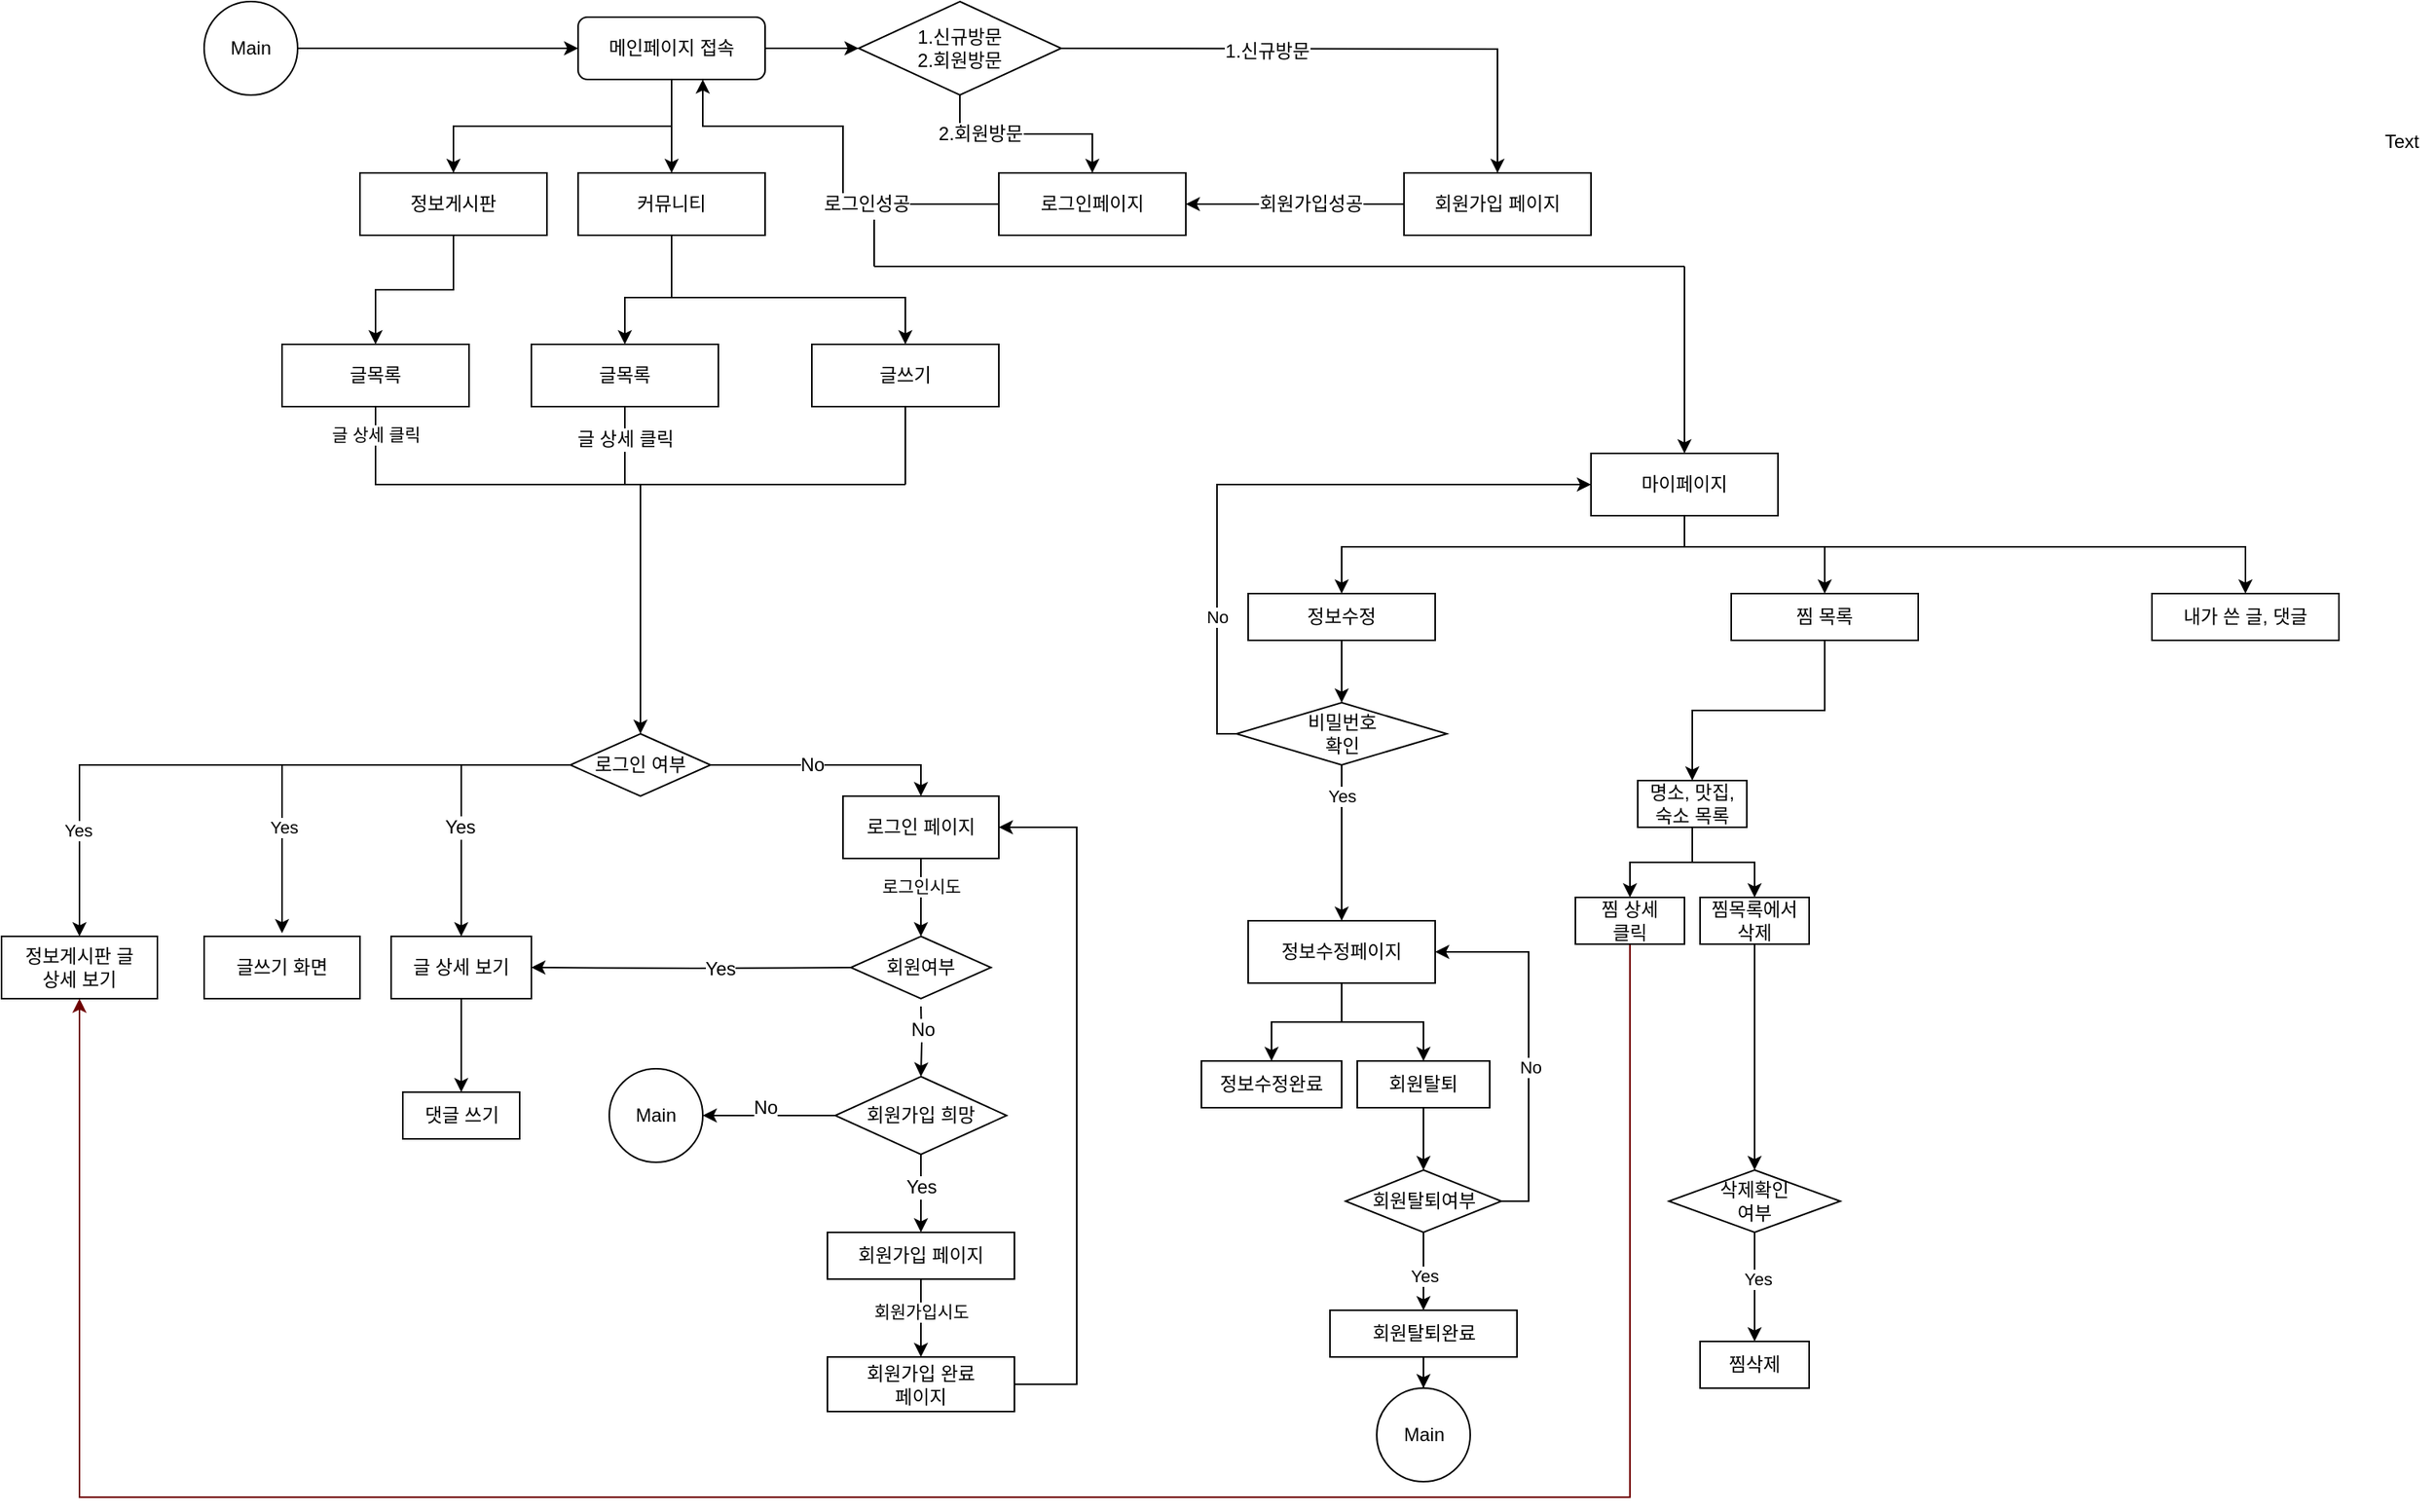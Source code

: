 <mxfile version="13.0.2" type="github">
  <diagram id="C5RBs43oDa-KdzZeNtuy" name="Page-1">
    <mxGraphModel dx="1929" dy="611" grid="1" gridSize="10" guides="1" tooltips="1" connect="1" arrows="1" fold="1" page="1" pageScale="1" pageWidth="827" pageHeight="1169" math="0" shadow="0">
      <root>
        <mxCell id="WIyWlLk6GJQsqaUBKTNV-0" />
        <mxCell id="WIyWlLk6GJQsqaUBKTNV-1" parent="WIyWlLk6GJQsqaUBKTNV-0" />
        <mxCell id="ZX37FnED4WKP7usEXBo2-87" style="edgeStyle=orthogonalEdgeStyle;rounded=0;orthogonalLoop=1;jettySize=auto;html=1;" parent="WIyWlLk6GJQsqaUBKTNV-1" source="ZX37FnED4WKP7usEXBo2-132" target="ZX37FnED4WKP7usEXBo2-97" edge="1">
          <mxGeometry relative="1" as="geometry">
            <mxPoint x="340" y="40" as="sourcePoint" />
          </mxGeometry>
        </mxCell>
        <mxCell id="ZX37FnED4WKP7usEXBo2-88" value="2.회원방문" style="text;html=1;align=center;verticalAlign=middle;resizable=0;points=[];labelBackgroundColor=#ffffff;" parent="ZX37FnED4WKP7usEXBo2-87" connectable="0" vertex="1">
          <mxGeometry x="-0.63" y="13" relative="1" as="geometry">
            <mxPoint x="13" y="13" as="offset" />
          </mxGeometry>
        </mxCell>
        <mxCell id="ZX37FnED4WKP7usEXBo2-89" style="edgeStyle=orthogonalEdgeStyle;rounded=0;orthogonalLoop=1;jettySize=auto;html=1;entryX=0.5;entryY=0;entryDx=0;entryDy=0;" parent="WIyWlLk6GJQsqaUBKTNV-1" target="ZX37FnED4WKP7usEXBo2-100" edge="1">
          <mxGeometry relative="1" as="geometry">
            <mxPoint x="350" y="40" as="sourcePoint" />
          </mxGeometry>
        </mxCell>
        <mxCell id="ZX37FnED4WKP7usEXBo2-90" value="1.신규방문" style="text;html=1;align=center;verticalAlign=middle;resizable=0;points=[];labelBackgroundColor=#ffffff;" parent="ZX37FnED4WKP7usEXBo2-89" connectable="0" vertex="1">
          <mxGeometry x="-0.167" y="-1" relative="1" as="geometry">
            <mxPoint as="offset" />
          </mxGeometry>
        </mxCell>
        <mxCell id="upQrZUUL9ZrLCyDreYXj-0" style="edgeStyle=orthogonalEdgeStyle;rounded=0;orthogonalLoop=1;jettySize=auto;html=1;exitX=1;exitY=0.5;exitDx=0;exitDy=0;entryX=0;entryY=0.5;entryDx=0;entryDy=0;" parent="WIyWlLk6GJQsqaUBKTNV-1" source="ZX37FnED4WKP7usEXBo2-91" target="ZX37FnED4WKP7usEXBo2-132" edge="1">
          <mxGeometry relative="1" as="geometry" />
        </mxCell>
        <mxCell id="upQrZUUL9ZrLCyDreYXj-1" style="edgeStyle=orthogonalEdgeStyle;rounded=0;orthogonalLoop=1;jettySize=auto;html=1;exitX=0.5;exitY=1;exitDx=0;exitDy=0;entryX=0.5;entryY=0;entryDx=0;entryDy=0;" parent="WIyWlLk6GJQsqaUBKTNV-1" source="ZX37FnED4WKP7usEXBo2-91" target="ZX37FnED4WKP7usEXBo2-94" edge="1">
          <mxGeometry relative="1" as="geometry" />
        </mxCell>
        <mxCell id="PnvdCqdYNB6AvmVGDZQ4-1" style="edgeStyle=orthogonalEdgeStyle;rounded=0;orthogonalLoop=1;jettySize=auto;html=1;exitX=0.5;exitY=1;exitDx=0;exitDy=0;entryX=0.5;entryY=0;entryDx=0;entryDy=0;" parent="WIyWlLk6GJQsqaUBKTNV-1" source="ZX37FnED4WKP7usEXBo2-91" target="PnvdCqdYNB6AvmVGDZQ4-0" edge="1">
          <mxGeometry relative="1" as="geometry" />
        </mxCell>
        <mxCell id="ZX37FnED4WKP7usEXBo2-91" value="메인페이지 접속" style="rounded=1;whiteSpace=wrap;html=1;fontSize=12;glass=0;strokeWidth=1;shadow=0;" parent="WIyWlLk6GJQsqaUBKTNV-1" vertex="1">
          <mxGeometry x="70" y="20" width="120" height="40" as="geometry" />
        </mxCell>
        <mxCell id="ZX37FnED4WKP7usEXBo2-92" style="edgeStyle=orthogonalEdgeStyle;rounded=0;orthogonalLoop=1;jettySize=auto;html=1;entryX=0.5;entryY=0;entryDx=0;entryDy=0;" parent="WIyWlLk6GJQsqaUBKTNV-1" source="ZX37FnED4WKP7usEXBo2-94" target="ZX37FnED4WKP7usEXBo2-102" edge="1">
          <mxGeometry relative="1" as="geometry">
            <Array as="points">
              <mxPoint x="130" y="200" />
              <mxPoint x="100" y="200" />
            </Array>
          </mxGeometry>
        </mxCell>
        <mxCell id="ZX37FnED4WKP7usEXBo2-93" style="edgeStyle=orthogonalEdgeStyle;rounded=0;orthogonalLoop=1;jettySize=auto;html=1;entryX=0.5;entryY=0;entryDx=0;entryDy=0;" parent="WIyWlLk6GJQsqaUBKTNV-1" source="ZX37FnED4WKP7usEXBo2-94" target="ZX37FnED4WKP7usEXBo2-104" edge="1">
          <mxGeometry relative="1" as="geometry">
            <Array as="points">
              <mxPoint x="130" y="200" />
              <mxPoint x="280" y="200" />
            </Array>
          </mxGeometry>
        </mxCell>
        <mxCell id="ZX37FnED4WKP7usEXBo2-94" value="커뮤니티" style="rounded=0;whiteSpace=wrap;html=1;" parent="WIyWlLk6GJQsqaUBKTNV-1" vertex="1">
          <mxGeometry x="70" y="120" width="120" height="40" as="geometry" />
        </mxCell>
        <mxCell id="ZX37FnED4WKP7usEXBo2-95" style="edgeStyle=orthogonalEdgeStyle;rounded=0;orthogonalLoop=1;jettySize=auto;html=1;exitX=0;exitY=0.5;exitDx=0;exitDy=0;" parent="WIyWlLk6GJQsqaUBKTNV-1" source="ZX37FnED4WKP7usEXBo2-97" edge="1">
          <mxGeometry relative="1" as="geometry">
            <Array as="points">
              <mxPoint x="240" y="140" />
              <mxPoint x="240" y="90" />
              <mxPoint x="150" y="90" />
            </Array>
            <mxPoint x="150" y="60" as="targetPoint" />
          </mxGeometry>
        </mxCell>
        <mxCell id="ZX37FnED4WKP7usEXBo2-96" value="로그인성공" style="text;html=1;align=center;verticalAlign=middle;resizable=0;points=[];labelBackgroundColor=#ffffff;" parent="ZX37FnED4WKP7usEXBo2-95" connectable="0" vertex="1">
          <mxGeometry x="-0.37" relative="1" as="geometry">
            <mxPoint as="offset" />
          </mxGeometry>
        </mxCell>
        <mxCell id="ZX37FnED4WKP7usEXBo2-97" value="로그인페이지" style="rounded=0;whiteSpace=wrap;html=1;" parent="WIyWlLk6GJQsqaUBKTNV-1" vertex="1">
          <mxGeometry x="340" y="120" width="120" height="40" as="geometry" />
        </mxCell>
        <mxCell id="ZX37FnED4WKP7usEXBo2-98" style="edgeStyle=orthogonalEdgeStyle;rounded=0;orthogonalLoop=1;jettySize=auto;html=1;exitX=0;exitY=0.5;exitDx=0;exitDy=0;" parent="WIyWlLk6GJQsqaUBKTNV-1" source="ZX37FnED4WKP7usEXBo2-100" target="ZX37FnED4WKP7usEXBo2-97" edge="1">
          <mxGeometry relative="1" as="geometry" />
        </mxCell>
        <mxCell id="ZX37FnED4WKP7usEXBo2-99" value="회원가입성공" style="text;html=1;align=center;verticalAlign=middle;resizable=0;points=[];labelBackgroundColor=#ffffff;" parent="ZX37FnED4WKP7usEXBo2-98" connectable="0" vertex="1">
          <mxGeometry x="0.26" y="-1" relative="1" as="geometry">
            <mxPoint x="28" y="1" as="offset" />
          </mxGeometry>
        </mxCell>
        <mxCell id="ZX37FnED4WKP7usEXBo2-100" value="회원가입 페이지" style="rounded=0;whiteSpace=wrap;html=1;" parent="WIyWlLk6GJQsqaUBKTNV-1" vertex="1">
          <mxGeometry x="600" y="120" width="120" height="40" as="geometry" />
        </mxCell>
        <mxCell id="ZX37FnED4WKP7usEXBo2-102" value="글목록" style="rounded=0;whiteSpace=wrap;html=1;" parent="WIyWlLk6GJQsqaUBKTNV-1" vertex="1">
          <mxGeometry x="40" y="230" width="120" height="40" as="geometry" />
        </mxCell>
        <mxCell id="ZX37FnED4WKP7usEXBo2-104" value="글쓰기" style="rounded=0;whiteSpace=wrap;html=1;" parent="WIyWlLk6GJQsqaUBKTNV-1" vertex="1">
          <mxGeometry x="220" y="230" width="120" height="40" as="geometry" />
        </mxCell>
        <mxCell id="ZX37FnED4WKP7usEXBo2-132" value="1.신규방문&lt;br&gt;2.회원방문" style="rhombus;whiteSpace=wrap;html=1;" parent="WIyWlLk6GJQsqaUBKTNV-1" vertex="1">
          <mxGeometry x="250" y="10" width="130" height="60" as="geometry" />
        </mxCell>
        <mxCell id="vV5yDEq1qWFIrJlT6Lfv-10" value="" style="endArrow=none;html=1;entryX=0.5;entryY=1;entryDx=0;entryDy=0;" parent="WIyWlLk6GJQsqaUBKTNV-1" target="ZX37FnED4WKP7usEXBo2-102" edge="1">
          <mxGeometry width="50" height="50" relative="1" as="geometry">
            <mxPoint x="100" y="320" as="sourcePoint" />
            <mxPoint x="440" y="270" as="targetPoint" />
          </mxGeometry>
        </mxCell>
        <mxCell id="vV5yDEq1qWFIrJlT6Lfv-11" value="글 상세 클릭" style="text;html=1;align=center;verticalAlign=middle;resizable=0;points=[];labelBackgroundColor=#ffffff;" parent="vV5yDEq1qWFIrJlT6Lfv-10" vertex="1" connectable="0">
          <mxGeometry x="-0.416" relative="1" as="geometry">
            <mxPoint y="-15" as="offset" />
          </mxGeometry>
        </mxCell>
        <mxCell id="vV5yDEq1qWFIrJlT6Lfv-12" value="" style="endArrow=none;html=1;" parent="WIyWlLk6GJQsqaUBKTNV-1" edge="1">
          <mxGeometry width="50" height="50" relative="1" as="geometry">
            <mxPoint x="100" y="320" as="sourcePoint" />
            <mxPoint x="280" y="320" as="targetPoint" />
          </mxGeometry>
        </mxCell>
        <mxCell id="vV5yDEq1qWFIrJlT6Lfv-13" value="" style="endArrow=none;html=1;" parent="WIyWlLk6GJQsqaUBKTNV-1" edge="1">
          <mxGeometry width="50" height="50" relative="1" as="geometry">
            <mxPoint x="280" y="320" as="sourcePoint" />
            <mxPoint x="280" y="270" as="targetPoint" />
          </mxGeometry>
        </mxCell>
        <mxCell id="vV5yDEq1qWFIrJlT6Lfv-18" style="edgeStyle=orthogonalEdgeStyle;rounded=0;orthogonalLoop=1;jettySize=auto;html=1;entryX=0.5;entryY=0;entryDx=0;entryDy=0;" parent="WIyWlLk6GJQsqaUBKTNV-1" source="vV5yDEq1qWFIrJlT6Lfv-15" target="vV5yDEq1qWFIrJlT6Lfv-17" edge="1">
          <mxGeometry relative="1" as="geometry" />
        </mxCell>
        <mxCell id="waT6Qo9IjC3C06BuvGMC-1" value="No" style="text;html=1;align=center;verticalAlign=middle;resizable=0;points=[];labelBackgroundColor=#ffffff;" parent="vV5yDEq1qWFIrJlT6Lfv-18" vertex="1" connectable="0">
          <mxGeometry x="0.107" y="1" relative="1" as="geometry">
            <mxPoint x="-21" y="1" as="offset" />
          </mxGeometry>
        </mxCell>
        <mxCell id="vV5yDEq1qWFIrJlT6Lfv-21" style="edgeStyle=orthogonalEdgeStyle;rounded=0;orthogonalLoop=1;jettySize=auto;html=1;entryX=0.5;entryY=0;entryDx=0;entryDy=0;" parent="WIyWlLk6GJQsqaUBKTNV-1" source="vV5yDEq1qWFIrJlT6Lfv-15" target="vV5yDEq1qWFIrJlT6Lfv-16" edge="1">
          <mxGeometry relative="1" as="geometry" />
        </mxCell>
        <mxCell id="waT6Qo9IjC3C06BuvGMC-0" value="Yes" style="text;html=1;align=center;verticalAlign=middle;resizable=0;points=[];labelBackgroundColor=#ffffff;" parent="vV5yDEq1qWFIrJlT6Lfv-21" vertex="1" connectable="0">
          <mxGeometry x="0.216" y="-1" relative="1" as="geometry">
            <mxPoint as="offset" />
          </mxGeometry>
        </mxCell>
        <mxCell id="GLN300QRYESgEG5njMZF-10" style="edgeStyle=orthogonalEdgeStyle;rounded=0;orthogonalLoop=1;jettySize=auto;html=1;exitX=0;exitY=0.5;exitDx=0;exitDy=0;" parent="WIyWlLk6GJQsqaUBKTNV-1" source="vV5yDEq1qWFIrJlT6Lfv-15" edge="1">
          <mxGeometry relative="1" as="geometry">
            <mxPoint x="-120" y="608" as="targetPoint" />
            <Array as="points">
              <mxPoint x="-120" y="500" />
              <mxPoint x="-120" y="608" />
            </Array>
          </mxGeometry>
        </mxCell>
        <mxCell id="GLN300QRYESgEG5njMZF-11" value="Yes" style="edgeLabel;html=1;align=center;verticalAlign=middle;resizable=0;points=[];" parent="GLN300QRYESgEG5njMZF-10" vertex="1" connectable="0">
          <mxGeometry x="-0.17" relative="1" as="geometry">
            <mxPoint x="-63" y="40" as="offset" />
          </mxGeometry>
        </mxCell>
        <mxCell id="ZqrZnDmUstioRYY1Gfzt-35" style="edgeStyle=orthogonalEdgeStyle;rounded=0;orthogonalLoop=1;jettySize=auto;html=1;entryX=0.5;entryY=0;entryDx=0;entryDy=0;" parent="WIyWlLk6GJQsqaUBKTNV-1" source="vV5yDEq1qWFIrJlT6Lfv-15" target="ZqrZnDmUstioRYY1Gfzt-34" edge="1">
          <mxGeometry relative="1" as="geometry" />
        </mxCell>
        <mxCell id="ZqrZnDmUstioRYY1Gfzt-36" value="Yes" style="edgeLabel;html=1;align=center;verticalAlign=middle;resizable=0;points=[];" parent="ZqrZnDmUstioRYY1Gfzt-35" vertex="1" connectable="0">
          <mxGeometry x="0.482" y="42" relative="1" as="geometry">
            <mxPoint x="-43" y="42" as="offset" />
          </mxGeometry>
        </mxCell>
        <mxCell id="vV5yDEq1qWFIrJlT6Lfv-15" value="로그인 여부" style="rhombus;whiteSpace=wrap;html=1;" parent="WIyWlLk6GJQsqaUBKTNV-1" vertex="1">
          <mxGeometry x="65" y="480" width="90" height="40" as="geometry" />
        </mxCell>
        <mxCell id="vV5yDEq1qWFIrJlT6Lfv-23" style="edgeStyle=orthogonalEdgeStyle;rounded=0;orthogonalLoop=1;jettySize=auto;html=1;" parent="WIyWlLk6GJQsqaUBKTNV-1" source="vV5yDEq1qWFIrJlT6Lfv-16" target="vV5yDEq1qWFIrJlT6Lfv-22" edge="1">
          <mxGeometry relative="1" as="geometry">
            <mxPoint x="-5" y="690" as="targetPoint" />
          </mxGeometry>
        </mxCell>
        <mxCell id="vV5yDEq1qWFIrJlT6Lfv-16" value="글 상세 보기" style="rounded=0;whiteSpace=wrap;html=1;" parent="WIyWlLk6GJQsqaUBKTNV-1" vertex="1">
          <mxGeometry x="-50" y="610" width="90" height="40" as="geometry" />
        </mxCell>
        <mxCell id="vV5yDEq1qWFIrJlT6Lfv-26" style="edgeStyle=orthogonalEdgeStyle;rounded=0;orthogonalLoop=1;jettySize=auto;html=1;entryX=0.5;entryY=0;entryDx=0;entryDy=0;" parent="WIyWlLk6GJQsqaUBKTNV-1" source="vV5yDEq1qWFIrJlT6Lfv-17" target="GLN300QRYESgEG5njMZF-4" edge="1">
          <mxGeometry relative="1" as="geometry">
            <mxPoint x="290" y="605" as="targetPoint" />
            <Array as="points">
              <mxPoint x="290" y="570" />
              <mxPoint x="290" y="570" />
            </Array>
          </mxGeometry>
        </mxCell>
        <mxCell id="GLN300QRYESgEG5njMZF-5" value="로그인시도" style="edgeLabel;html=1;align=center;verticalAlign=middle;resizable=0;points=[];" parent="vV5yDEq1qWFIrJlT6Lfv-26" vertex="1" connectable="0">
          <mxGeometry x="-0.28" relative="1" as="geometry">
            <mxPoint as="offset" />
          </mxGeometry>
        </mxCell>
        <mxCell id="vV5yDEq1qWFIrJlT6Lfv-17" value="로그인 페이지" style="rounded=0;whiteSpace=wrap;html=1;" parent="WIyWlLk6GJQsqaUBKTNV-1" vertex="1">
          <mxGeometry x="240" y="520" width="100" height="40" as="geometry" />
        </mxCell>
        <mxCell id="vV5yDEq1qWFIrJlT6Lfv-22" value="댓글 쓰기" style="rounded=0;whiteSpace=wrap;html=1;" parent="WIyWlLk6GJQsqaUBKTNV-1" vertex="1">
          <mxGeometry x="-42.5" y="710" width="75" height="30" as="geometry" />
        </mxCell>
        <mxCell id="vV5yDEq1qWFIrJlT6Lfv-27" style="edgeStyle=orthogonalEdgeStyle;rounded=0;orthogonalLoop=1;jettySize=auto;html=1;entryX=1;entryY=0.5;entryDx=0;entryDy=0;" parent="WIyWlLk6GJQsqaUBKTNV-1" target="vV5yDEq1qWFIrJlT6Lfv-16" edge="1">
          <mxGeometry relative="1" as="geometry">
            <mxPoint x="250" y="630" as="sourcePoint" />
          </mxGeometry>
        </mxCell>
        <mxCell id="vV5yDEq1qWFIrJlT6Lfv-28" value="Yes" style="text;html=1;align=center;verticalAlign=middle;resizable=0;points=[];labelBackgroundColor=#ffffff;" parent="vV5yDEq1qWFIrJlT6Lfv-27" vertex="1" connectable="0">
          <mxGeometry x="-0.15" relative="1" as="geometry">
            <mxPoint as="offset" />
          </mxGeometry>
        </mxCell>
        <mxCell id="vV5yDEq1qWFIrJlT6Lfv-30" value="" style="edgeStyle=orthogonalEdgeStyle;rounded=0;orthogonalLoop=1;jettySize=auto;html=1;" parent="WIyWlLk6GJQsqaUBKTNV-1" target="vV5yDEq1qWFIrJlT6Lfv-29" edge="1">
          <mxGeometry relative="1" as="geometry">
            <mxPoint x="290" y="655" as="sourcePoint" />
          </mxGeometry>
        </mxCell>
        <mxCell id="waT6Qo9IjC3C06BuvGMC-2" value="No" style="text;html=1;align=center;verticalAlign=middle;resizable=0;points=[];labelBackgroundColor=#ffffff;" parent="vV5yDEq1qWFIrJlT6Lfv-30" vertex="1" connectable="0">
          <mxGeometry x="-0.369" relative="1" as="geometry">
            <mxPoint as="offset" />
          </mxGeometry>
        </mxCell>
        <mxCell id="vV5yDEq1qWFIrJlT6Lfv-39" style="edgeStyle=orthogonalEdgeStyle;rounded=0;orthogonalLoop=1;jettySize=auto;html=1;entryX=0.5;entryY=0;entryDx=0;entryDy=0;" parent="WIyWlLk6GJQsqaUBKTNV-1" source="vV5yDEq1qWFIrJlT6Lfv-29" target="vV5yDEq1qWFIrJlT6Lfv-32" edge="1">
          <mxGeometry relative="1" as="geometry">
            <Array as="points">
              <mxPoint x="290" y="770" />
              <mxPoint x="290" y="770" />
            </Array>
          </mxGeometry>
        </mxCell>
        <mxCell id="vV5yDEq1qWFIrJlT6Lfv-43" value="Yes" style="text;html=1;align=center;verticalAlign=middle;resizable=0;points=[];labelBackgroundColor=#ffffff;" parent="vV5yDEq1qWFIrJlT6Lfv-39" vertex="1" connectable="0">
          <mxGeometry x="0.193" y="1" relative="1" as="geometry">
            <mxPoint x="-1.02" y="-9.7" as="offset" />
          </mxGeometry>
        </mxCell>
        <mxCell id="5jIitdbKcp0d3cPYqX7F-1" style="edgeStyle=orthogonalEdgeStyle;rounded=0;orthogonalLoop=1;jettySize=auto;html=1;entryX=1;entryY=0.5;entryDx=0;entryDy=0;" parent="WIyWlLk6GJQsqaUBKTNV-1" source="vV5yDEq1qWFIrJlT6Lfv-29" target="5jIitdbKcp0d3cPYqX7F-0" edge="1">
          <mxGeometry relative="1" as="geometry" />
        </mxCell>
        <mxCell id="vV5yDEq1qWFIrJlT6Lfv-29" value="회원가입 희망" style="rhombus;whiteSpace=wrap;html=1;fillColor=none;strokeColor=#000000;" parent="WIyWlLk6GJQsqaUBKTNV-1" vertex="1">
          <mxGeometry x="235" y="700" width="110" height="50" as="geometry" />
        </mxCell>
        <mxCell id="vV5yDEq1qWFIrJlT6Lfv-42" style="edgeStyle=orthogonalEdgeStyle;rounded=0;orthogonalLoop=1;jettySize=auto;html=1;entryX=1;entryY=0.5;entryDx=0;entryDy=0;" parent="WIyWlLk6GJQsqaUBKTNV-1" source="vV5yDEq1qWFIrJlT6Lfv-31" target="vV5yDEq1qWFIrJlT6Lfv-17" edge="1">
          <mxGeometry relative="1" as="geometry">
            <mxPoint x="460" y="680" as="targetPoint" />
            <Array as="points">
              <mxPoint x="390" y="898" />
              <mxPoint x="390" y="540" />
            </Array>
          </mxGeometry>
        </mxCell>
        <mxCell id="vV5yDEq1qWFIrJlT6Lfv-31" value="회원가입 완료&lt;br&gt;페이지" style="rounded=0;whiteSpace=wrap;html=1;" parent="WIyWlLk6GJQsqaUBKTNV-1" vertex="1">
          <mxGeometry x="230" y="880" width="120" height="35" as="geometry" />
        </mxCell>
        <mxCell id="vV5yDEq1qWFIrJlT6Lfv-40" style="edgeStyle=orthogonalEdgeStyle;rounded=0;orthogonalLoop=1;jettySize=auto;html=1;" parent="WIyWlLk6GJQsqaUBKTNV-1" source="vV5yDEq1qWFIrJlT6Lfv-32" target="vV5yDEq1qWFIrJlT6Lfv-31" edge="1">
          <mxGeometry relative="1" as="geometry" />
        </mxCell>
        <mxCell id="GLN300QRYESgEG5njMZF-6" value="회원가입시도" style="edgeLabel;html=1;align=center;verticalAlign=middle;resizable=0;points=[];" parent="vV5yDEq1qWFIrJlT6Lfv-40" vertex="1" connectable="0">
          <mxGeometry x="-0.156" relative="1" as="geometry">
            <mxPoint as="offset" />
          </mxGeometry>
        </mxCell>
        <mxCell id="vV5yDEq1qWFIrJlT6Lfv-32" value="회원가입 페이지" style="rounded=0;whiteSpace=wrap;html=1;" parent="WIyWlLk6GJQsqaUBKTNV-1" vertex="1">
          <mxGeometry x="230" y="800" width="120" height="30" as="geometry" />
        </mxCell>
        <mxCell id="GLN300QRYESgEG5njMZF-4" value="회원여부" style="rhombus;whiteSpace=wrap;html=1;" parent="WIyWlLk6GJQsqaUBKTNV-1" vertex="1">
          <mxGeometry x="245" y="610" width="90" height="40" as="geometry" />
        </mxCell>
        <mxCell id="GLN300QRYESgEG5njMZF-9" value="글쓰기 화면" style="rounded=0;whiteSpace=wrap;html=1;" parent="WIyWlLk6GJQsqaUBKTNV-1" vertex="1">
          <mxGeometry x="-170" y="610" width="100" height="40" as="geometry" />
        </mxCell>
        <mxCell id="PnvdCqdYNB6AvmVGDZQ4-3" style="edgeStyle=orthogonalEdgeStyle;rounded=0;orthogonalLoop=1;jettySize=auto;html=1;entryX=0.5;entryY=0;entryDx=0;entryDy=0;" parent="WIyWlLk6GJQsqaUBKTNV-1" source="PnvdCqdYNB6AvmVGDZQ4-0" target="PnvdCqdYNB6AvmVGDZQ4-2" edge="1">
          <mxGeometry relative="1" as="geometry" />
        </mxCell>
        <mxCell id="PnvdCqdYNB6AvmVGDZQ4-0" value="정보게시판" style="rounded=0;whiteSpace=wrap;html=1;" parent="WIyWlLk6GJQsqaUBKTNV-1" vertex="1">
          <mxGeometry x="-70" y="120" width="120" height="40" as="geometry" />
        </mxCell>
        <mxCell id="PnvdCqdYNB6AvmVGDZQ4-4" style="edgeStyle=orthogonalEdgeStyle;rounded=0;orthogonalLoop=1;jettySize=auto;html=1;exitX=0.5;exitY=1;exitDx=0;exitDy=0;entryX=0.5;entryY=0;entryDx=0;entryDy=0;" parent="WIyWlLk6GJQsqaUBKTNV-1" source="PnvdCqdYNB6AvmVGDZQ4-2" target="vV5yDEq1qWFIrJlT6Lfv-15" edge="1">
          <mxGeometry relative="1" as="geometry">
            <Array as="points">
              <mxPoint x="-60" y="320" />
              <mxPoint x="110" y="320" />
            </Array>
          </mxGeometry>
        </mxCell>
        <mxCell id="PnvdCqdYNB6AvmVGDZQ4-5" value="글 상세 클릭" style="edgeLabel;html=1;align=center;verticalAlign=middle;resizable=0;points=[];" parent="PnvdCqdYNB6AvmVGDZQ4-4" vertex="1" connectable="0">
          <mxGeometry x="-0.834" y="-1" relative="1" as="geometry">
            <mxPoint x="1" y="-14" as="offset" />
          </mxGeometry>
        </mxCell>
        <mxCell id="PnvdCqdYNB6AvmVGDZQ4-2" value="글목록" style="rounded=0;whiteSpace=wrap;html=1;" parent="WIyWlLk6GJQsqaUBKTNV-1" vertex="1">
          <mxGeometry x="-120" y="230" width="120" height="40" as="geometry" />
        </mxCell>
        <mxCell id="9_98LAGcsNJI7AEIF0RN-3" value="" style="endArrow=none;html=1;" parent="WIyWlLk6GJQsqaUBKTNV-1" edge="1">
          <mxGeometry width="50" height="50" relative="1" as="geometry">
            <mxPoint x="260" y="150" as="sourcePoint" />
            <mxPoint x="260" y="180" as="targetPoint" />
          </mxGeometry>
        </mxCell>
        <mxCell id="9_98LAGcsNJI7AEIF0RN-4" value="" style="endArrow=none;html=1;" parent="WIyWlLk6GJQsqaUBKTNV-1" edge="1">
          <mxGeometry width="50" height="50" relative="1" as="geometry">
            <mxPoint x="260" y="180" as="sourcePoint" />
            <mxPoint x="780" y="180" as="targetPoint" />
          </mxGeometry>
        </mxCell>
        <mxCell id="9_98LAGcsNJI7AEIF0RN-5" value="" style="endArrow=classic;html=1;" parent="WIyWlLk6GJQsqaUBKTNV-1" edge="1">
          <mxGeometry width="50" height="50" relative="1" as="geometry">
            <mxPoint x="780" y="180" as="sourcePoint" />
            <mxPoint x="780" y="300" as="targetPoint" />
          </mxGeometry>
        </mxCell>
        <mxCell id="9_98LAGcsNJI7AEIF0RN-15" style="edgeStyle=orthogonalEdgeStyle;rounded=0;orthogonalLoop=1;jettySize=auto;html=1;entryX=0.5;entryY=0;entryDx=0;entryDy=0;" parent="WIyWlLk6GJQsqaUBKTNV-1" source="9_98LAGcsNJI7AEIF0RN-6" target="9_98LAGcsNJI7AEIF0RN-13" edge="1">
          <mxGeometry relative="1" as="geometry">
            <Array as="points">
              <mxPoint x="780" y="360" />
              <mxPoint x="870" y="360" />
            </Array>
          </mxGeometry>
        </mxCell>
        <mxCell id="9_98LAGcsNJI7AEIF0RN-16" style="edgeStyle=orthogonalEdgeStyle;rounded=0;orthogonalLoop=1;jettySize=auto;html=1;entryX=0.5;entryY=0;entryDx=0;entryDy=0;" parent="WIyWlLk6GJQsqaUBKTNV-1" target="9_98LAGcsNJI7AEIF0RN-12" edge="1">
          <mxGeometry relative="1" as="geometry">
            <mxPoint x="780" y="340" as="sourcePoint" />
            <Array as="points">
              <mxPoint x="780" y="360" />
              <mxPoint x="1140" y="360" />
            </Array>
          </mxGeometry>
        </mxCell>
        <mxCell id="aLojjY9KPLIzhAx5LPAh-0" style="edgeStyle=orthogonalEdgeStyle;rounded=0;orthogonalLoop=1;jettySize=auto;html=1;entryX=0.5;entryY=0;entryDx=0;entryDy=0;" parent="WIyWlLk6GJQsqaUBKTNV-1" source="9_98LAGcsNJI7AEIF0RN-6" target="9_98LAGcsNJI7AEIF0RN-9" edge="1">
          <mxGeometry relative="1" as="geometry">
            <Array as="points">
              <mxPoint x="780" y="360" />
              <mxPoint x="560" y="360" />
            </Array>
            <mxPoint x="640" y="380" as="targetPoint" />
          </mxGeometry>
        </mxCell>
        <mxCell id="9_98LAGcsNJI7AEIF0RN-6" value="마이페이지" style="rounded=0;whiteSpace=wrap;html=1;" parent="WIyWlLk6GJQsqaUBKTNV-1" vertex="1">
          <mxGeometry x="720" y="300" width="120" height="40" as="geometry" />
        </mxCell>
        <mxCell id="9_98LAGcsNJI7AEIF0RN-8" value="Text" style="text;html=1;align=center;verticalAlign=middle;resizable=0;points=[];autosize=1;" parent="WIyWlLk6GJQsqaUBKTNV-1" vertex="1">
          <mxGeometry x="1220" y="90" width="40" height="20" as="geometry" />
        </mxCell>
        <mxCell id="aLojjY9KPLIzhAx5LPAh-4" style="edgeStyle=orthogonalEdgeStyle;rounded=0;orthogonalLoop=1;jettySize=auto;html=1;entryX=0.5;entryY=0;entryDx=0;entryDy=0;" parent="WIyWlLk6GJQsqaUBKTNV-1" source="9_98LAGcsNJI7AEIF0RN-9" target="aLojjY9KPLIzhAx5LPAh-1" edge="1">
          <mxGeometry relative="1" as="geometry">
            <Array as="points">
              <mxPoint x="560" y="440" />
              <mxPoint x="560" y="440" />
            </Array>
          </mxGeometry>
        </mxCell>
        <mxCell id="9_98LAGcsNJI7AEIF0RN-9" value="정보수정" style="rounded=0;whiteSpace=wrap;html=1;" parent="WIyWlLk6GJQsqaUBKTNV-1" vertex="1">
          <mxGeometry x="500" y="390" width="120" height="30" as="geometry" />
        </mxCell>
        <mxCell id="9_98LAGcsNJI7AEIF0RN-12" value="내가 쓴 글, 댓글" style="rounded=0;whiteSpace=wrap;html=1;" parent="WIyWlLk6GJQsqaUBKTNV-1" vertex="1">
          <mxGeometry x="1080" y="390" width="120" height="30" as="geometry" />
        </mxCell>
        <mxCell id="ZqrZnDmUstioRYY1Gfzt-31" style="edgeStyle=orthogonalEdgeStyle;rounded=0;orthogonalLoop=1;jettySize=auto;html=1;entryX=0.5;entryY=0;entryDx=0;entryDy=0;" parent="WIyWlLk6GJQsqaUBKTNV-1" source="9_98LAGcsNJI7AEIF0RN-13" target="ZqrZnDmUstioRYY1Gfzt-0" edge="1">
          <mxGeometry relative="1" as="geometry" />
        </mxCell>
        <mxCell id="9_98LAGcsNJI7AEIF0RN-13" value="찜 목록" style="rounded=0;whiteSpace=wrap;html=1;" parent="WIyWlLk6GJQsqaUBKTNV-1" vertex="1">
          <mxGeometry x="810" y="390" width="120" height="30" as="geometry" />
        </mxCell>
        <mxCell id="aLojjY9KPLIzhAx5LPAh-6" style="edgeStyle=orthogonalEdgeStyle;rounded=0;orthogonalLoop=1;jettySize=auto;html=1;entryX=0.5;entryY=0;entryDx=0;entryDy=0;" parent="WIyWlLk6GJQsqaUBKTNV-1" source="aLojjY9KPLIzhAx5LPAh-1" target="aLojjY9KPLIzhAx5LPAh-5" edge="1">
          <mxGeometry relative="1" as="geometry" />
        </mxCell>
        <mxCell id="aLojjY9KPLIzhAx5LPAh-11" value="Yes" style="edgeLabel;html=1;align=center;verticalAlign=middle;resizable=0;points=[];" parent="aLojjY9KPLIzhAx5LPAh-6" vertex="1" connectable="0">
          <mxGeometry x="-0.836" relative="1" as="geometry">
            <mxPoint y="11.55" as="offset" />
          </mxGeometry>
        </mxCell>
        <mxCell id="aLojjY9KPLIzhAx5LPAh-19" style="edgeStyle=orthogonalEdgeStyle;rounded=0;orthogonalLoop=1;jettySize=auto;html=1;entryX=0;entryY=0.5;entryDx=0;entryDy=0;exitX=0;exitY=0.5;exitDx=0;exitDy=0;" parent="WIyWlLk6GJQsqaUBKTNV-1" source="aLojjY9KPLIzhAx5LPAh-1" target="9_98LAGcsNJI7AEIF0RN-6" edge="1">
          <mxGeometry relative="1" as="geometry">
            <Array as="points">
              <mxPoint x="480" y="480" />
              <mxPoint x="480" y="320" />
            </Array>
          </mxGeometry>
        </mxCell>
        <mxCell id="aLojjY9KPLIzhAx5LPAh-20" value="&lt;div&gt;No&lt;/div&gt;" style="edgeLabel;html=1;align=center;verticalAlign=middle;resizable=0;points=[];" parent="aLojjY9KPLIzhAx5LPAh-19" vertex="1" connectable="0">
          <mxGeometry x="0.004" relative="1" as="geometry">
            <mxPoint x="-34.56" y="85" as="offset" />
          </mxGeometry>
        </mxCell>
        <mxCell id="aLojjY9KPLIzhAx5LPAh-1" value="&lt;div&gt;비밀번호&lt;/div&gt;&lt;div&gt;확인&lt;/div&gt;" style="rhombus;whiteSpace=wrap;html=1;" parent="WIyWlLk6GJQsqaUBKTNV-1" vertex="1">
          <mxGeometry x="492.5" y="460" width="135" height="40" as="geometry" />
        </mxCell>
        <mxCell id="3e5bNtFYzzRURWgjh2Wo-2" style="edgeStyle=orthogonalEdgeStyle;rounded=0;orthogonalLoop=1;jettySize=auto;html=1;entryX=0.5;entryY=0;entryDx=0;entryDy=0;" parent="WIyWlLk6GJQsqaUBKTNV-1" source="aLojjY9KPLIzhAx5LPAh-5" target="aLojjY9KPLIzhAx5LPAh-7" edge="1">
          <mxGeometry relative="1" as="geometry" />
        </mxCell>
        <mxCell id="3e5bNtFYzzRURWgjh2Wo-3" style="edgeStyle=orthogonalEdgeStyle;rounded=0;orthogonalLoop=1;jettySize=auto;html=1;entryX=0.5;entryY=0;entryDx=0;entryDy=0;" parent="WIyWlLk6GJQsqaUBKTNV-1" source="aLojjY9KPLIzhAx5LPAh-5" target="aLojjY9KPLIzhAx5LPAh-8" edge="1">
          <mxGeometry relative="1" as="geometry" />
        </mxCell>
        <mxCell id="aLojjY9KPLIzhAx5LPAh-5" value="정보수정페이지" style="rounded=0;whiteSpace=wrap;html=1;" parent="WIyWlLk6GJQsqaUBKTNV-1" vertex="1">
          <mxGeometry x="500" y="600" width="120" height="40" as="geometry" />
        </mxCell>
        <mxCell id="aLojjY9KPLIzhAx5LPAh-7" value="정보수정완료" style="rounded=0;whiteSpace=wrap;html=1;" parent="WIyWlLk6GJQsqaUBKTNV-1" vertex="1">
          <mxGeometry x="470" y="690" width="90" height="30" as="geometry" />
        </mxCell>
        <mxCell id="aLojjY9KPLIzhAx5LPAh-14" style="edgeStyle=orthogonalEdgeStyle;rounded=0;orthogonalLoop=1;jettySize=auto;html=1;entryX=0.5;entryY=0;entryDx=0;entryDy=0;" parent="WIyWlLk6GJQsqaUBKTNV-1" source="aLojjY9KPLIzhAx5LPAh-8" target="aLojjY9KPLIzhAx5LPAh-9" edge="1">
          <mxGeometry relative="1" as="geometry" />
        </mxCell>
        <mxCell id="aLojjY9KPLIzhAx5LPAh-8" value="회원탈퇴" style="rounded=0;whiteSpace=wrap;html=1;" parent="WIyWlLk6GJQsqaUBKTNV-1" vertex="1">
          <mxGeometry x="570" y="690" width="85" height="30" as="geometry" />
        </mxCell>
        <mxCell id="aLojjY9KPLIzhAx5LPAh-15" style="edgeStyle=orthogonalEdgeStyle;rounded=0;orthogonalLoop=1;jettySize=auto;html=1;entryX=0.5;entryY=0;entryDx=0;entryDy=0;" parent="WIyWlLk6GJQsqaUBKTNV-1" source="aLojjY9KPLIzhAx5LPAh-9" target="aLojjY9KPLIzhAx5LPAh-10" edge="1">
          <mxGeometry relative="1" as="geometry" />
        </mxCell>
        <mxCell id="aLojjY9KPLIzhAx5LPAh-16" value="Yes" style="edgeLabel;html=1;align=center;verticalAlign=middle;resizable=0;points=[];" parent="aLojjY9KPLIzhAx5LPAh-15" vertex="1" connectable="0">
          <mxGeometry x="0.499" relative="1" as="geometry">
            <mxPoint y="-9.71" as="offset" />
          </mxGeometry>
        </mxCell>
        <mxCell id="aLojjY9KPLIzhAx5LPAh-17" style="edgeStyle=orthogonalEdgeStyle;rounded=0;orthogonalLoop=1;jettySize=auto;html=1;exitX=1;exitY=0.5;exitDx=0;exitDy=0;entryX=1;entryY=0.5;entryDx=0;entryDy=0;" parent="WIyWlLk6GJQsqaUBKTNV-1" source="aLojjY9KPLIzhAx5LPAh-9" target="aLojjY9KPLIzhAx5LPAh-5" edge="1">
          <mxGeometry relative="1" as="geometry">
            <Array as="points">
              <mxPoint x="680" y="780" />
              <mxPoint x="680" y="620" />
            </Array>
            <mxPoint x="670" y="610" as="targetPoint" />
          </mxGeometry>
        </mxCell>
        <mxCell id="aLojjY9KPLIzhAx5LPAh-18" value="No" style="edgeLabel;html=1;align=center;verticalAlign=middle;resizable=0;points=[];" parent="aLojjY9KPLIzhAx5LPAh-17" vertex="1" connectable="0">
          <mxGeometry x="-0.274" y="-1" relative="1" as="geometry">
            <mxPoint y="-17.5" as="offset" />
          </mxGeometry>
        </mxCell>
        <mxCell id="aLojjY9KPLIzhAx5LPAh-9" value="회원탈퇴여부" style="rhombus;whiteSpace=wrap;html=1;" parent="WIyWlLk6GJQsqaUBKTNV-1" vertex="1">
          <mxGeometry x="562.5" y="760" width="100" height="40" as="geometry" />
        </mxCell>
        <mxCell id="5jIitdbKcp0d3cPYqX7F-6" style="edgeStyle=orthogonalEdgeStyle;rounded=0;orthogonalLoop=1;jettySize=auto;html=1;entryX=0.5;entryY=0;entryDx=0;entryDy=0;" parent="WIyWlLk6GJQsqaUBKTNV-1" source="aLojjY9KPLIzhAx5LPAh-10" target="5jIitdbKcp0d3cPYqX7F-5" edge="1">
          <mxGeometry relative="1" as="geometry" />
        </mxCell>
        <mxCell id="aLojjY9KPLIzhAx5LPAh-10" value="회원탈퇴완료" style="rounded=0;whiteSpace=wrap;html=1;" parent="WIyWlLk6GJQsqaUBKTNV-1" vertex="1">
          <mxGeometry x="552.5" y="850" width="120" height="30" as="geometry" />
        </mxCell>
        <mxCell id="ZqrZnDmUstioRYY1Gfzt-16" style="edgeStyle=orthogonalEdgeStyle;rounded=0;orthogonalLoop=1;jettySize=auto;html=1;entryX=0.5;entryY=0;entryDx=0;entryDy=0;" parent="WIyWlLk6GJQsqaUBKTNV-1" source="ZqrZnDmUstioRYY1Gfzt-0" target="ZqrZnDmUstioRYY1Gfzt-3" edge="1">
          <mxGeometry relative="1" as="geometry" />
        </mxCell>
        <mxCell id="ZqrZnDmUstioRYY1Gfzt-18" style="edgeStyle=orthogonalEdgeStyle;rounded=0;orthogonalLoop=1;jettySize=auto;html=1;entryX=0.5;entryY=0;entryDx=0;entryDy=0;" parent="WIyWlLk6GJQsqaUBKTNV-1" source="ZqrZnDmUstioRYY1Gfzt-0" target="ZqrZnDmUstioRYY1Gfzt-4" edge="1">
          <mxGeometry relative="1" as="geometry" />
        </mxCell>
        <mxCell id="ZqrZnDmUstioRYY1Gfzt-0" value="명소, 맛집, 숙소 목록" style="rounded=0;whiteSpace=wrap;html=1;" parent="WIyWlLk6GJQsqaUBKTNV-1" vertex="1">
          <mxGeometry x="750" y="510" width="70" height="30" as="geometry" />
        </mxCell>
        <mxCell id="ZqrZnDmUstioRYY1Gfzt-37" style="edgeStyle=orthogonalEdgeStyle;rounded=0;orthogonalLoop=1;jettySize=auto;html=1;entryX=0.5;entryY=1;entryDx=0;entryDy=0;fillColor=#a20025;strokeColor=#6F0000;" parent="WIyWlLk6GJQsqaUBKTNV-1" source="ZqrZnDmUstioRYY1Gfzt-3" target="ZqrZnDmUstioRYY1Gfzt-34" edge="1">
          <mxGeometry relative="1" as="geometry">
            <Array as="points">
              <mxPoint x="745" y="970" />
              <mxPoint x="-250" y="970" />
            </Array>
          </mxGeometry>
        </mxCell>
        <mxCell id="ZqrZnDmUstioRYY1Gfzt-3" value="&lt;div&gt;찜 상세&lt;/div&gt;&lt;div&gt;클릭&lt;/div&gt;" style="rounded=0;whiteSpace=wrap;html=1;" parent="WIyWlLk6GJQsqaUBKTNV-1" vertex="1">
          <mxGeometry x="710" y="585" width="70" height="30" as="geometry" />
        </mxCell>
        <mxCell id="ZqrZnDmUstioRYY1Gfzt-42" style="edgeStyle=orthogonalEdgeStyle;rounded=0;orthogonalLoop=1;jettySize=auto;html=1;entryX=0.5;entryY=0;entryDx=0;entryDy=0;" parent="WIyWlLk6GJQsqaUBKTNV-1" source="ZqrZnDmUstioRYY1Gfzt-4" target="ZqrZnDmUstioRYY1Gfzt-5" edge="1">
          <mxGeometry relative="1" as="geometry">
            <Array as="points">
              <mxPoint x="825" y="730" />
              <mxPoint x="825" y="730" />
            </Array>
          </mxGeometry>
        </mxCell>
        <mxCell id="ZqrZnDmUstioRYY1Gfzt-4" value="찜목록에서 삭제" style="rounded=0;whiteSpace=wrap;html=1;" parent="WIyWlLk6GJQsqaUBKTNV-1" vertex="1">
          <mxGeometry x="790" y="585" width="70" height="30" as="geometry" />
        </mxCell>
        <mxCell id="ZqrZnDmUstioRYY1Gfzt-41" style="edgeStyle=orthogonalEdgeStyle;rounded=0;orthogonalLoop=1;jettySize=auto;html=1;entryX=0.5;entryY=0;entryDx=0;entryDy=0;" parent="WIyWlLk6GJQsqaUBKTNV-1" source="ZqrZnDmUstioRYY1Gfzt-5" target="ZqrZnDmUstioRYY1Gfzt-9" edge="1">
          <mxGeometry relative="1" as="geometry">
            <Array as="points">
              <mxPoint x="825" y="830" />
              <mxPoint x="825" y="830" />
            </Array>
          </mxGeometry>
        </mxCell>
        <mxCell id="ZqrZnDmUstioRYY1Gfzt-46" value="Yes" style="edgeLabel;html=1;align=center;verticalAlign=middle;resizable=0;points=[];" parent="ZqrZnDmUstioRYY1Gfzt-41" vertex="1" connectable="0">
          <mxGeometry x="-0.5" y="-2" relative="1" as="geometry">
            <mxPoint x="4" y="12" as="offset" />
          </mxGeometry>
        </mxCell>
        <mxCell id="ZqrZnDmUstioRYY1Gfzt-5" value="&lt;div&gt;삭제확인&lt;/div&gt;&lt;div&gt;여부&lt;/div&gt;" style="rhombus;whiteSpace=wrap;html=1;" parent="WIyWlLk6GJQsqaUBKTNV-1" vertex="1">
          <mxGeometry x="770" y="760" width="110" height="40" as="geometry" />
        </mxCell>
        <mxCell id="ZqrZnDmUstioRYY1Gfzt-9" value="찜삭제" style="rounded=0;whiteSpace=wrap;html=1;" parent="WIyWlLk6GJQsqaUBKTNV-1" vertex="1">
          <mxGeometry x="790" y="870" width="70" height="30" as="geometry" />
        </mxCell>
        <mxCell id="ZqrZnDmUstioRYY1Gfzt-34" value="정보게시판 글&lt;br&gt;상세 보기" style="rounded=0;whiteSpace=wrap;html=1;" parent="WIyWlLk6GJQsqaUBKTNV-1" vertex="1">
          <mxGeometry x="-300" y="610" width="100" height="40" as="geometry" />
        </mxCell>
        <mxCell id="5jIitdbKcp0d3cPYqX7F-0" value="Main" style="ellipse;whiteSpace=wrap;html=1;aspect=fixed;" parent="WIyWlLk6GJQsqaUBKTNV-1" vertex="1">
          <mxGeometry x="90" y="695" width="60" height="60" as="geometry" />
        </mxCell>
        <mxCell id="5jIitdbKcp0d3cPYqX7F-4" style="edgeStyle=orthogonalEdgeStyle;rounded=0;orthogonalLoop=1;jettySize=auto;html=1;entryX=0;entryY=0.5;entryDx=0;entryDy=0;" parent="WIyWlLk6GJQsqaUBKTNV-1" source="5jIitdbKcp0d3cPYqX7F-3" target="ZX37FnED4WKP7usEXBo2-91" edge="1">
          <mxGeometry relative="1" as="geometry" />
        </mxCell>
        <mxCell id="5jIitdbKcp0d3cPYqX7F-3" value="Main" style="ellipse;whiteSpace=wrap;html=1;aspect=fixed;" parent="WIyWlLk6GJQsqaUBKTNV-1" vertex="1">
          <mxGeometry x="-170" y="10" width="60" height="60" as="geometry" />
        </mxCell>
        <mxCell id="5jIitdbKcp0d3cPYqX7F-5" value="Main" style="ellipse;whiteSpace=wrap;html=1;aspect=fixed;" parent="WIyWlLk6GJQsqaUBKTNV-1" vertex="1">
          <mxGeometry x="582.5" y="900" width="60" height="60" as="geometry" />
        </mxCell>
        <mxCell id="pPMUm9NwDdFnjCpXS-Xl-0" value="No" style="text;html=1;align=center;verticalAlign=middle;resizable=0;points=[];labelBackgroundColor=#ffffff;" parent="WIyWlLk6GJQsqaUBKTNV-1" vertex="1" connectable="0">
          <mxGeometry x="190" y="720" as="geometry">
            <mxPoint as="offset" />
          </mxGeometry>
        </mxCell>
      </root>
    </mxGraphModel>
  </diagram>
</mxfile>
